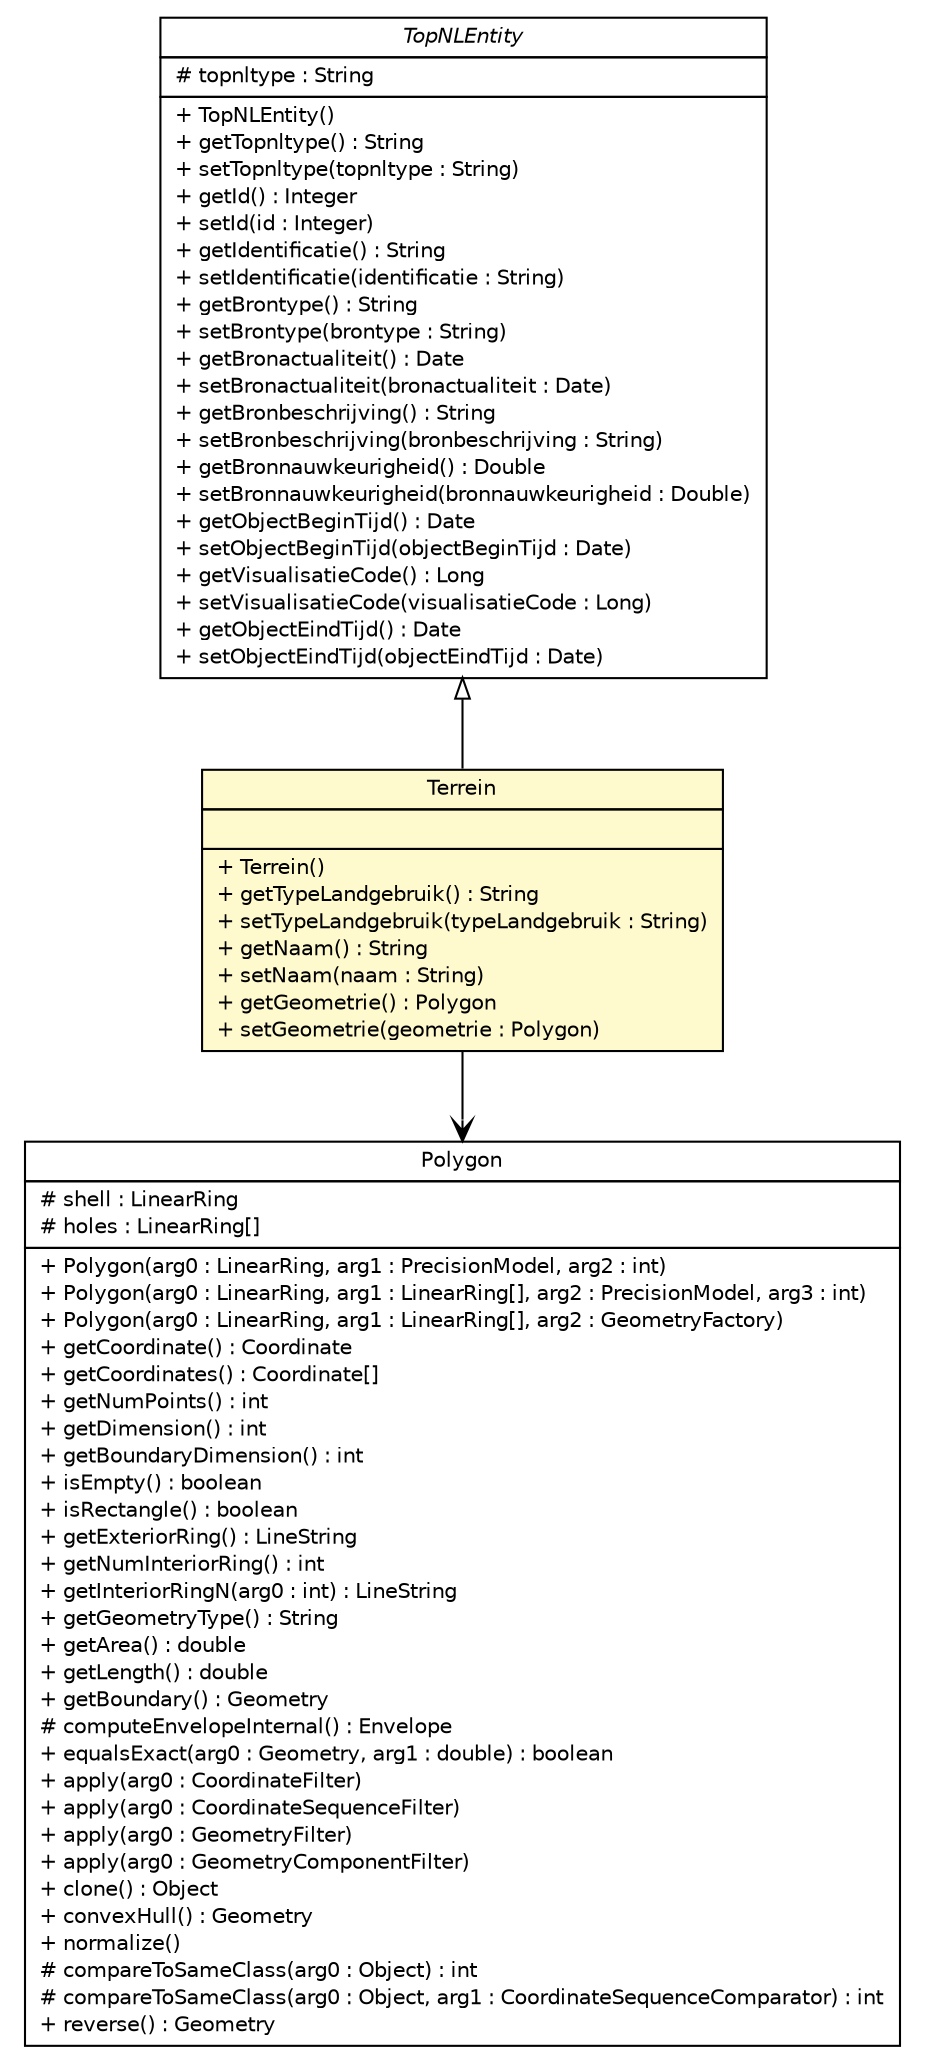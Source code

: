 #!/usr/local/bin/dot
#
# Class diagram 
# Generated by UMLGraph version R5_6-24-gf6e263 (http://www.umlgraph.org/)
#

digraph G {
	edge [fontname="Helvetica",fontsize=10,labelfontname="Helvetica",labelfontsize=10];
	node [fontname="Helvetica",fontsize=10,shape=plaintext];
	nodesep=0.25;
	ranksep=0.5;
	// nl.b3p.topnl.entities.TopNLEntity
	c34031 [label=<<table title="nl.b3p.topnl.entities.TopNLEntity" border="0" cellborder="1" cellspacing="0" cellpadding="2" port="p" href="./TopNLEntity.html">
		<tr><td><table border="0" cellspacing="0" cellpadding="1">
<tr><td align="center" balign="center"><font face="Helvetica-Oblique"> TopNLEntity </font></td></tr>
		</table></td></tr>
		<tr><td><table border="0" cellspacing="0" cellpadding="1">
<tr><td align="left" balign="left"> # topnltype : String </td></tr>
		</table></td></tr>
		<tr><td><table border="0" cellspacing="0" cellpadding="1">
<tr><td align="left" balign="left"> + TopNLEntity() </td></tr>
<tr><td align="left" balign="left"> + getTopnltype() : String </td></tr>
<tr><td align="left" balign="left"> + setTopnltype(topnltype : String) </td></tr>
<tr><td align="left" balign="left"> + getId() : Integer </td></tr>
<tr><td align="left" balign="left"> + setId(id : Integer) </td></tr>
<tr><td align="left" balign="left"> + getIdentificatie() : String </td></tr>
<tr><td align="left" balign="left"> + setIdentificatie(identificatie : String) </td></tr>
<tr><td align="left" balign="left"> + getBrontype() : String </td></tr>
<tr><td align="left" balign="left"> + setBrontype(brontype : String) </td></tr>
<tr><td align="left" balign="left"> + getBronactualiteit() : Date </td></tr>
<tr><td align="left" balign="left"> + setBronactualiteit(bronactualiteit : Date) </td></tr>
<tr><td align="left" balign="left"> + getBronbeschrijving() : String </td></tr>
<tr><td align="left" balign="left"> + setBronbeschrijving(bronbeschrijving : String) </td></tr>
<tr><td align="left" balign="left"> + getBronnauwkeurigheid() : Double </td></tr>
<tr><td align="left" balign="left"> + setBronnauwkeurigheid(bronnauwkeurigheid : Double) </td></tr>
<tr><td align="left" balign="left"> + getObjectBeginTijd() : Date </td></tr>
<tr><td align="left" balign="left"> + setObjectBeginTijd(objectBeginTijd : Date) </td></tr>
<tr><td align="left" balign="left"> + getVisualisatieCode() : Long </td></tr>
<tr><td align="left" balign="left"> + setVisualisatieCode(visualisatieCode : Long) </td></tr>
<tr><td align="left" balign="left"> + getObjectEindTijd() : Date </td></tr>
<tr><td align="left" balign="left"> + setObjectEindTijd(objectEindTijd : Date) </td></tr>
		</table></td></tr>
		</table>>, URL="./TopNLEntity.html", fontname="Helvetica", fontcolor="black", fontsize=10.0];
	// nl.b3p.topnl.entities.Terrein
	c34034 [label=<<table title="nl.b3p.topnl.entities.Terrein" border="0" cellborder="1" cellspacing="0" cellpadding="2" port="p" bgcolor="lemonChiffon" href="./Terrein.html">
		<tr><td><table border="0" cellspacing="0" cellpadding="1">
<tr><td align="center" balign="center"> Terrein </td></tr>
		</table></td></tr>
		<tr><td><table border="0" cellspacing="0" cellpadding="1">
<tr><td align="left" balign="left">  </td></tr>
		</table></td></tr>
		<tr><td><table border="0" cellspacing="0" cellpadding="1">
<tr><td align="left" balign="left"> + Terrein() </td></tr>
<tr><td align="left" balign="left"> + getTypeLandgebruik() : String </td></tr>
<tr><td align="left" balign="left"> + setTypeLandgebruik(typeLandgebruik : String) </td></tr>
<tr><td align="left" balign="left"> + getNaam() : String </td></tr>
<tr><td align="left" balign="left"> + setNaam(naam : String) </td></tr>
<tr><td align="left" balign="left"> + getGeometrie() : Polygon </td></tr>
<tr><td align="left" balign="left"> + setGeometrie(geometrie : Polygon) </td></tr>
		</table></td></tr>
		</table>>, URL="./Terrein.html", fontname="Helvetica", fontcolor="black", fontsize=10.0];
	//nl.b3p.topnl.entities.Terrein extends nl.b3p.topnl.entities.TopNLEntity
	c34031:p -> c34034:p [dir=back,arrowtail=empty];
	// nl.b3p.topnl.entities.Terrein NAVASSOC com.vividsolutions.jts.geom.Polygon
	c34034:p -> c34041:p [taillabel="", label="", headlabel="", fontname="Helvetica", fontcolor="black", fontsize=10.0, color="black", arrowhead=open];
	// com.vividsolutions.jts.geom.Polygon
	c34041 [label=<<table title="com.vividsolutions.jts.geom.Polygon" border="0" cellborder="1" cellspacing="0" cellpadding="2" port="p" href="http://java.sun.com/j2se/1.4.2/docs/api/com/vividsolutions/jts/geom/Polygon.html">
		<tr><td><table border="0" cellspacing="0" cellpadding="1">
<tr><td align="center" balign="center"> Polygon </td></tr>
		</table></td></tr>
		<tr><td><table border="0" cellspacing="0" cellpadding="1">
<tr><td align="left" balign="left"> # shell : LinearRing </td></tr>
<tr><td align="left" balign="left"> # holes : LinearRing[] </td></tr>
		</table></td></tr>
		<tr><td><table border="0" cellspacing="0" cellpadding="1">
<tr><td align="left" balign="left"> + Polygon(arg0 : LinearRing, arg1 : PrecisionModel, arg2 : int) </td></tr>
<tr><td align="left" balign="left"> + Polygon(arg0 : LinearRing, arg1 : LinearRing[], arg2 : PrecisionModel, arg3 : int) </td></tr>
<tr><td align="left" balign="left"> + Polygon(arg0 : LinearRing, arg1 : LinearRing[], arg2 : GeometryFactory) </td></tr>
<tr><td align="left" balign="left"> + getCoordinate() : Coordinate </td></tr>
<tr><td align="left" balign="left"> + getCoordinates() : Coordinate[] </td></tr>
<tr><td align="left" balign="left"> + getNumPoints() : int </td></tr>
<tr><td align="left" balign="left"> + getDimension() : int </td></tr>
<tr><td align="left" balign="left"> + getBoundaryDimension() : int </td></tr>
<tr><td align="left" balign="left"> + isEmpty() : boolean </td></tr>
<tr><td align="left" balign="left"> + isRectangle() : boolean </td></tr>
<tr><td align="left" balign="left"> + getExteriorRing() : LineString </td></tr>
<tr><td align="left" balign="left"> + getNumInteriorRing() : int </td></tr>
<tr><td align="left" balign="left"> + getInteriorRingN(arg0 : int) : LineString </td></tr>
<tr><td align="left" balign="left"> + getGeometryType() : String </td></tr>
<tr><td align="left" balign="left"> + getArea() : double </td></tr>
<tr><td align="left" balign="left"> + getLength() : double </td></tr>
<tr><td align="left" balign="left"> + getBoundary() : Geometry </td></tr>
<tr><td align="left" balign="left"> # computeEnvelopeInternal() : Envelope </td></tr>
<tr><td align="left" balign="left"> + equalsExact(arg0 : Geometry, arg1 : double) : boolean </td></tr>
<tr><td align="left" balign="left"> + apply(arg0 : CoordinateFilter) </td></tr>
<tr><td align="left" balign="left"> + apply(arg0 : CoordinateSequenceFilter) </td></tr>
<tr><td align="left" balign="left"> + apply(arg0 : GeometryFilter) </td></tr>
<tr><td align="left" balign="left"> + apply(arg0 : GeometryComponentFilter) </td></tr>
<tr><td align="left" balign="left"> + clone() : Object </td></tr>
<tr><td align="left" balign="left"> + convexHull() : Geometry </td></tr>
<tr><td align="left" balign="left"> + normalize() </td></tr>
<tr><td align="left" balign="left"> # compareToSameClass(arg0 : Object) : int </td></tr>
<tr><td align="left" balign="left"> # compareToSameClass(arg0 : Object, arg1 : CoordinateSequenceComparator) : int </td></tr>
<tr><td align="left" balign="left"> + reverse() : Geometry </td></tr>
		</table></td></tr>
		</table>>, URL="http://java.sun.com/j2se/1.4.2/docs/api/com/vividsolutions/jts/geom/Polygon.html", fontname="Helvetica", fontcolor="black", fontsize=10.0];
}


